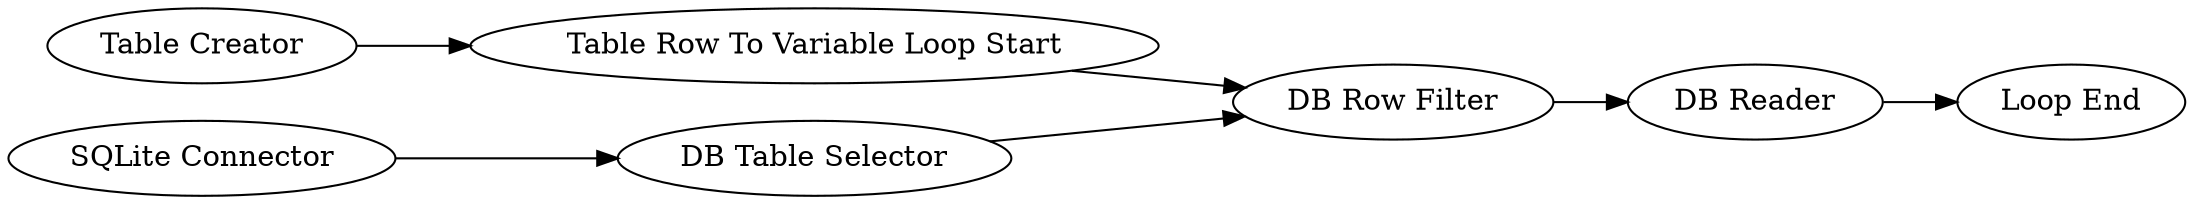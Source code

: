 digraph {
	3 [label="Table Creator"]
	4 [label="SQLite Connector"]
	6 [label="Table Row To Variable Loop Start"]
	7 [label="DB Table Selector"]
	8 [label="DB Row Filter"]
	9 [label="DB Reader"]
	10 [label="Loop End"]
	3 -> 6
	4 -> 7
	6 -> 8
	7 -> 8
	8 -> 9
	9 -> 10
	rankdir=LR
}
